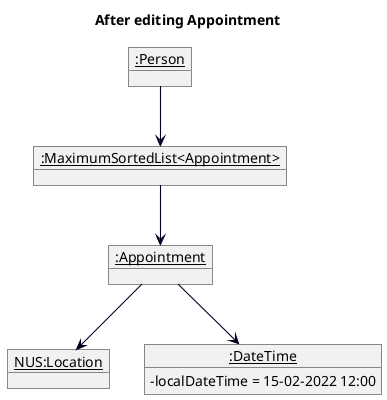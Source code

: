 @startuml
skinparam arrowThickness 1.1
skinparam arrowColor #000123
skinparam classBackgroundColor MODEL_COLOR
skinparam classAttributeIconSize 0
show fields

title After editing Appointment

object "__:Person__" as person {
}
object "__:MaximumSortedList<Appointment>__" as appointmentList {
}

object "__:Appointment__" as appointment {

}

object "__NUS:Location__" as location {
}

object "__:DateTime__" as dateTime {
 - localDateTime = 15-02-2022 12:00
}

person --> appointmentList
appointmentList --> appointment
appointment --> location
appointment --> dateTime

@enduml
